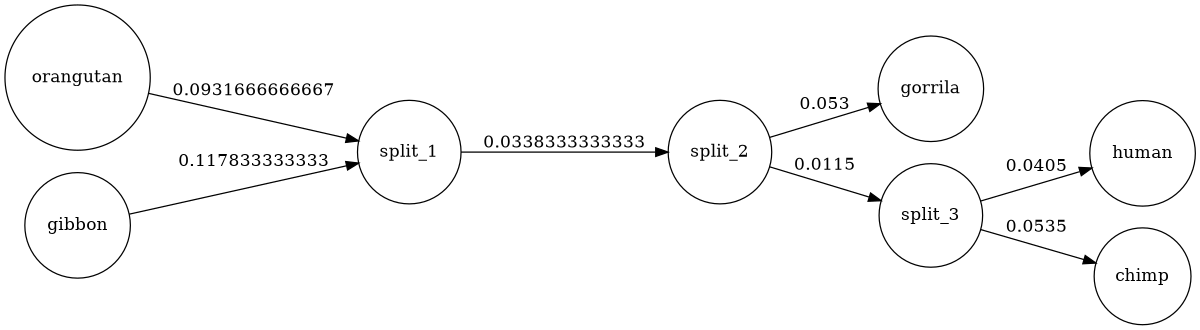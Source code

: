 digraph finite_state_machine {
	rankdir=LR;
	size="8,5"
	node [shape = circle];
	orangutan -> split_1 [ label = 0.0931666666667];
	gibbon -> split_1 [ label = 0.117833333333];
	split_1 -> split_2 [ label = 0.0338333333333];
	split_2 -> gorrila [ label = 0.053 ];
	split_2 -> split_3 [ label = 0.0115 ];
	split_3 -> human [ label = 0.0405 ];
	split_3 -> chimp [ label = 0.0535 ];
}digraph finite_state_machine {
	rankdir=LR;
	size="8,5"
	node [shape = circle];
	orangutan -> split_1 [ label = 0.0931666666667];
	gibbon -> split_1 [ label = 0.117833333333];
	split_1 -> split_2 [ label = 0.0338333333333];
	split_2 -> gorrila [ label = 0.053 ];
	split_2 -> split_3 [ label = 0.0115 ];
	split_3 -> human [ label = 0.0405 ];
	split_3 -> chimp [ label = 0.0535 ];
}